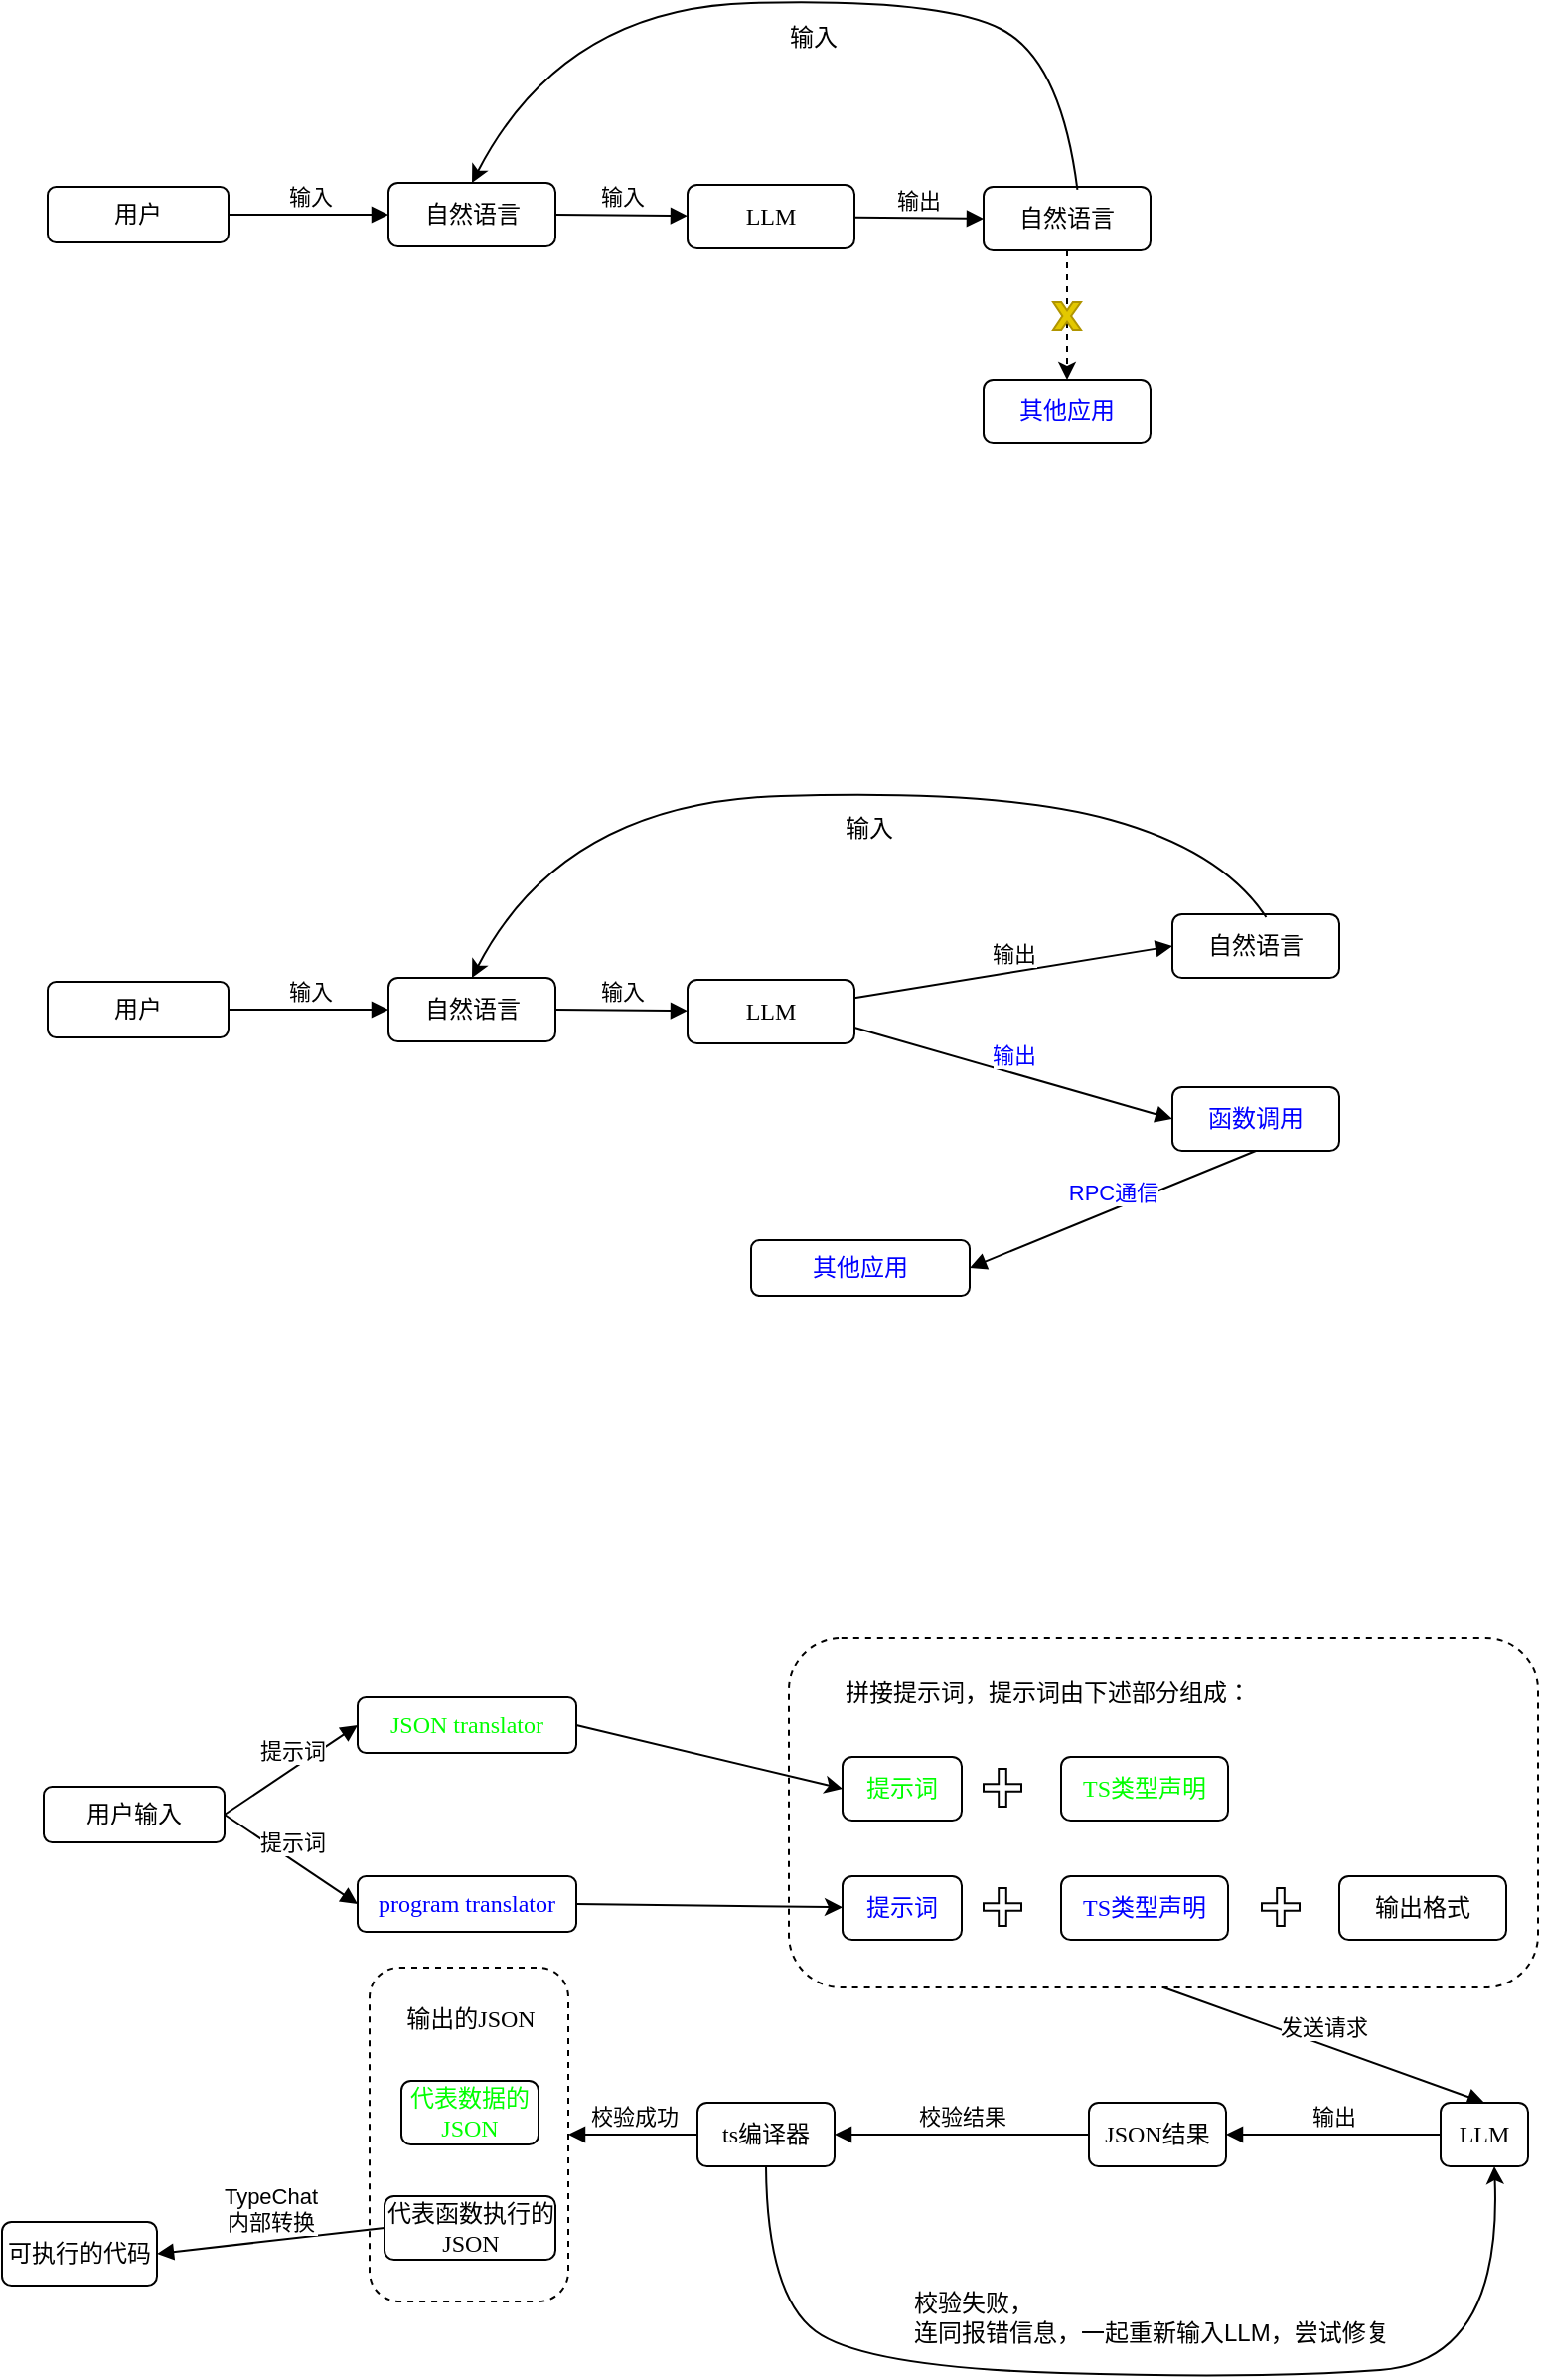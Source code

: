 <mxfile version="28.1.0" pages="3">
  <diagram name="TypeChat" id="iS5uBv-7ipD3r7iSay-G">
    <mxGraphModel dx="1434" dy="1573" grid="0" gridSize="10" guides="1" tooltips="1" connect="1" arrows="1" fold="1" page="1" pageScale="1" pageWidth="1169" pageHeight="827" math="0" shadow="0">
      <root>
        <mxCell id="0" />
        <mxCell id="1" parent="0" />
        <mxCell id="d0lmUghKUhBbq9rOOFnQ-37" value="" style="rounded=1;whiteSpace=wrap;html=1;dashed=1;" parent="1" vertex="1">
          <mxGeometry x="206" y="213" width="100" height="168" as="geometry" />
        </mxCell>
        <mxCell id="d0lmUghKUhBbq9rOOFnQ-21" value="" style="rounded=1;whiteSpace=wrap;html=1;dashed=1;" parent="1" vertex="1">
          <mxGeometry x="417" y="47" width="377" height="176" as="geometry" />
        </mxCell>
        <mxCell id="d0lmUghKUhBbq9rOOFnQ-1" value="&lt;font face=&quot;Comic Sans MS&quot;&gt;用户输入&lt;/font&gt;" style="rounded=1;whiteSpace=wrap;html=1;" parent="1" vertex="1">
          <mxGeometry x="42" y="122" width="91" height="28" as="geometry" />
        </mxCell>
        <mxCell id="d0lmUghKUhBbq9rOOFnQ-3" value="&lt;font face=&quot;Comic Sans MS&quot;&gt;JSON translator&lt;/font&gt;" style="rounded=1;whiteSpace=wrap;html=1;fontColor=#00FF00;" parent="1" vertex="1">
          <mxGeometry x="200" y="77" width="110" height="28" as="geometry" />
        </mxCell>
        <mxCell id="d0lmUghKUhBbq9rOOFnQ-4" value="&lt;font face=&quot;Comic Sans MS&quot;&gt;program translator&lt;/font&gt;" style="rounded=1;whiteSpace=wrap;html=1;fontColor=#0000FF;" parent="1" vertex="1">
          <mxGeometry x="200" y="167" width="110" height="28" as="geometry" />
        </mxCell>
        <mxCell id="d0lmUghKUhBbq9rOOFnQ-8" value="提示词" style="html=1;verticalAlign=bottom;endArrow=block;curved=0;rounded=0;entryX=0;entryY=0.5;entryDx=0;entryDy=0;exitX=1;exitY=0.5;exitDx=0;exitDy=0;" parent="1" source="d0lmUghKUhBbq9rOOFnQ-1" target="d0lmUghKUhBbq9rOOFnQ-3" edge="1">
          <mxGeometry width="80" relative="1" as="geometry">
            <mxPoint x="115" y="66" as="sourcePoint" />
            <mxPoint x="195" y="66" as="targetPoint" />
          </mxGeometry>
        </mxCell>
        <mxCell id="d0lmUghKUhBbq9rOOFnQ-9" value="提示词" style="html=1;verticalAlign=bottom;endArrow=block;curved=0;rounded=0;exitX=1;exitY=0.5;exitDx=0;exitDy=0;entryX=0;entryY=0.5;entryDx=0;entryDy=0;" parent="1" source="d0lmUghKUhBbq9rOOFnQ-1" target="d0lmUghKUhBbq9rOOFnQ-4" edge="1">
          <mxGeometry width="80" relative="1" as="geometry">
            <mxPoint x="115" y="186" as="sourcePoint" />
            <mxPoint x="195" y="186" as="targetPoint" />
          </mxGeometry>
        </mxCell>
        <mxCell id="d0lmUghKUhBbq9rOOFnQ-10" value="拼接提示词，提示词由下述部分组成：" style="text;html=1;strokeColor=none;fillColor=none;align=center;verticalAlign=middle;whiteSpace=wrap;rounded=0;fontFamily=Comic Sans MS;" parent="1" vertex="1">
          <mxGeometry x="426" y="60" width="243" height="30" as="geometry" />
        </mxCell>
        <mxCell id="d0lmUghKUhBbq9rOOFnQ-11" value="提示词" style="rounded=1;whiteSpace=wrap;html=1;fontFamily=Comic Sans MS;fontColor=#00FF00;" parent="1" vertex="1">
          <mxGeometry x="444" y="107" width="60" height="32" as="geometry" />
        </mxCell>
        <mxCell id="d0lmUghKUhBbq9rOOFnQ-12" value="提示词" style="rounded=1;whiteSpace=wrap;html=1;fontFamily=Comic Sans MS;fontColor=#0000FF;" parent="1" vertex="1">
          <mxGeometry x="444" y="167" width="60" height="32" as="geometry" />
        </mxCell>
        <mxCell id="d0lmUghKUhBbq9rOOFnQ-14" value="" style="shape=cross;whiteSpace=wrap;html=1;" parent="1" vertex="1">
          <mxGeometry x="515" y="113" width="19" height="19" as="geometry" />
        </mxCell>
        <mxCell id="d0lmUghKUhBbq9rOOFnQ-15" value="TS类型声明" style="rounded=1;whiteSpace=wrap;html=1;fontFamily=Comic Sans MS;fontColor=#00FF00;" parent="1" vertex="1">
          <mxGeometry x="554" y="107" width="84" height="32" as="geometry" />
        </mxCell>
        <mxCell id="d0lmUghKUhBbq9rOOFnQ-16" value="" style="shape=cross;whiteSpace=wrap;html=1;" parent="1" vertex="1">
          <mxGeometry x="515" y="173" width="19" height="19" as="geometry" />
        </mxCell>
        <mxCell id="d0lmUghKUhBbq9rOOFnQ-17" value="TS类型声明" style="rounded=1;whiteSpace=wrap;html=1;fontFamily=Comic Sans MS;fontColor=#0000FF;" parent="1" vertex="1">
          <mxGeometry x="554" y="167" width="84" height="32" as="geometry" />
        </mxCell>
        <mxCell id="d0lmUghKUhBbq9rOOFnQ-18" value="" style="shape=cross;whiteSpace=wrap;html=1;" parent="1" vertex="1">
          <mxGeometry x="655" y="173" width="19" height="19" as="geometry" />
        </mxCell>
        <mxCell id="d0lmUghKUhBbq9rOOFnQ-19" value="输出格式" style="rounded=1;whiteSpace=wrap;html=1;fontFamily=Comic Sans MS;" parent="1" vertex="1">
          <mxGeometry x="694" y="167" width="84" height="32" as="geometry" />
        </mxCell>
        <mxCell id="d0lmUghKUhBbq9rOOFnQ-22" value="" style="endArrow=classic;html=1;rounded=0;entryX=0;entryY=0.5;entryDx=0;entryDy=0;exitX=1;exitY=0.5;exitDx=0;exitDy=0;" parent="1" source="d0lmUghKUhBbq9rOOFnQ-3" target="d0lmUghKUhBbq9rOOFnQ-11" edge="1">
          <mxGeometry width="50" height="50" relative="1" as="geometry">
            <mxPoint x="326" y="125" as="sourcePoint" />
            <mxPoint x="376" y="75" as="targetPoint" />
          </mxGeometry>
        </mxCell>
        <mxCell id="d0lmUghKUhBbq9rOOFnQ-23" value="" style="endArrow=classic;html=1;rounded=0;exitX=1;exitY=0.5;exitDx=0;exitDy=0;" parent="1" source="d0lmUghKUhBbq9rOOFnQ-4" target="d0lmUghKUhBbq9rOOFnQ-12" edge="1">
          <mxGeometry width="50" height="50" relative="1" as="geometry">
            <mxPoint x="320" y="91" as="sourcePoint" />
            <mxPoint x="454" y="113" as="targetPoint" />
          </mxGeometry>
        </mxCell>
        <mxCell id="d0lmUghKUhBbq9rOOFnQ-24" value="发送请求" style="html=1;verticalAlign=bottom;endArrow=block;curved=0;rounded=0;exitX=0.5;exitY=1;exitDx=0;exitDy=0;entryX=0.5;entryY=0;entryDx=0;entryDy=0;" parent="1" source="d0lmUghKUhBbq9rOOFnQ-21" target="d0lmUghKUhBbq9rOOFnQ-25" edge="1">
          <mxGeometry width="80" relative="1" as="geometry">
            <mxPoint x="581" y="299" as="sourcePoint" />
            <mxPoint x="661" y="299" as="targetPoint" />
          </mxGeometry>
        </mxCell>
        <mxCell id="d0lmUghKUhBbq9rOOFnQ-25" value="LLM" style="rounded=1;whiteSpace=wrap;html=1;fontFamily=Comic Sans MS;" parent="1" vertex="1">
          <mxGeometry x="745" y="281" width="44" height="32" as="geometry" />
        </mxCell>
        <mxCell id="d0lmUghKUhBbq9rOOFnQ-26" value="JSON结果" style="rounded=1;whiteSpace=wrap;html=1;fontFamily=Comic Sans MS;" parent="1" vertex="1">
          <mxGeometry x="568" y="281" width="69" height="32" as="geometry" />
        </mxCell>
        <mxCell id="d0lmUghKUhBbq9rOOFnQ-27" value="输出" style="html=1;verticalAlign=bottom;endArrow=block;curved=0;rounded=0;entryX=1;entryY=0.5;entryDx=0;entryDy=0;exitX=0;exitY=0.5;exitDx=0;exitDy=0;" parent="1" source="d0lmUghKUhBbq9rOOFnQ-25" target="d0lmUghKUhBbq9rOOFnQ-26" edge="1">
          <mxGeometry width="80" relative="1" as="geometry">
            <mxPoint x="579" y="378" as="sourcePoint" />
            <mxPoint x="659" y="378" as="targetPoint" />
          </mxGeometry>
        </mxCell>
        <mxCell id="d0lmUghKUhBbq9rOOFnQ-28" value="ts编译器" style="rounded=1;whiteSpace=wrap;html=1;fontFamily=Comic Sans MS;" parent="1" vertex="1">
          <mxGeometry x="371" y="281" width="69" height="32" as="geometry" />
        </mxCell>
        <mxCell id="d0lmUghKUhBbq9rOOFnQ-29" value="校验结果" style="html=1;verticalAlign=bottom;endArrow=block;curved=0;rounded=0;entryX=1;entryY=0.5;entryDx=0;entryDy=0;exitX=0;exitY=0.5;exitDx=0;exitDy=0;" parent="1" source="d0lmUghKUhBbq9rOOFnQ-26" target="d0lmUghKUhBbq9rOOFnQ-28" edge="1">
          <mxGeometry width="80" relative="1" as="geometry">
            <mxPoint x="555" y="391" as="sourcePoint" />
            <mxPoint x="635" y="391" as="targetPoint" />
          </mxGeometry>
        </mxCell>
        <mxCell id="d0lmUghKUhBbq9rOOFnQ-35" value="校验失败，&lt;br&gt;连同报错信息，一起重新输入LLM，尝试修复" style="text;html=1;align=left;verticalAlign=middle;resizable=0;points=[];autosize=1;strokeColor=none;fillColor=none;" parent="1" vertex="1">
          <mxGeometry x="478" y="368" width="257" height="41" as="geometry" />
        </mxCell>
        <mxCell id="d0lmUghKUhBbq9rOOFnQ-36" value="" style="curved=1;endArrow=classic;html=1;rounded=0;exitX=0.5;exitY=1;exitDx=0;exitDy=0;entryX=0.614;entryY=1;entryDx=0;entryDy=0;entryPerimeter=0;" parent="1" source="d0lmUghKUhBbq9rOOFnQ-28" target="d0lmUghKUhBbq9rOOFnQ-25" edge="1">
          <mxGeometry width="50" height="50" relative="1" as="geometry">
            <mxPoint x="237" y="617" as="sourcePoint" />
            <mxPoint x="611" y="587" as="targetPoint" />
            <Array as="points">
              <mxPoint x="406" y="378" />
              <mxPoint x="455" y="414" />
              <mxPoint x="653" y="420" />
              <mxPoint x="776" y="411" />
            </Array>
          </mxGeometry>
        </mxCell>
        <mxCell id="d0lmUghKUhBbq9rOOFnQ-38" value="代表数据的JSON" style="rounded=1;whiteSpace=wrap;html=1;fontFamily=Comic Sans MS;fontColor=#00FF00;" parent="1" vertex="1">
          <mxGeometry x="222" y="270" width="69" height="32" as="geometry" />
        </mxCell>
        <mxCell id="d0lmUghKUhBbq9rOOFnQ-39" value="代表函数执行的JSON" style="rounded=1;whiteSpace=wrap;html=1;fontFamily=Comic Sans MS;" parent="1" vertex="1">
          <mxGeometry x="213.5" y="328" width="86" height="32" as="geometry" />
        </mxCell>
        <mxCell id="d0lmUghKUhBbq9rOOFnQ-40" value="输出的JSON" style="text;html=1;strokeColor=none;fillColor=none;align=center;verticalAlign=middle;whiteSpace=wrap;rounded=0;fontFamily=Comic Sans MS;" parent="1" vertex="1">
          <mxGeometry x="210.5" y="224" width="92" height="30" as="geometry" />
        </mxCell>
        <mxCell id="d0lmUghKUhBbq9rOOFnQ-41" value="校验成功" style="html=1;verticalAlign=bottom;endArrow=block;curved=0;rounded=0;exitX=0;exitY=0.5;exitDx=0;exitDy=0;entryX=1;entryY=0.5;entryDx=0;entryDy=0;" parent="1" source="d0lmUghKUhBbq9rOOFnQ-28" target="d0lmUghKUhBbq9rOOFnQ-37" edge="1">
          <mxGeometry width="80" relative="1" as="geometry">
            <mxPoint x="137" y="464" as="sourcePoint" />
            <mxPoint x="217" y="464" as="targetPoint" />
          </mxGeometry>
        </mxCell>
        <mxCell id="d0lmUghKUhBbq9rOOFnQ-42" value="可执行的代码" style="rounded=1;whiteSpace=wrap;html=1;fontFamily=Comic Sans MS;" parent="1" vertex="1">
          <mxGeometry x="21" y="341" width="78" height="32" as="geometry" />
        </mxCell>
        <mxCell id="d0lmUghKUhBbq9rOOFnQ-43" value="TypeChat&lt;br&gt;内部转换" style="html=1;verticalAlign=bottom;endArrow=block;curved=0;rounded=0;exitX=0;exitY=0.5;exitDx=0;exitDy=0;entryX=1;entryY=0.5;entryDx=0;entryDy=0;" parent="1" source="d0lmUghKUhBbq9rOOFnQ-39" target="d0lmUghKUhBbq9rOOFnQ-42" edge="1">
          <mxGeometry width="80" relative="1" as="geometry">
            <mxPoint x="181" y="458" as="sourcePoint" />
            <mxPoint x="261" y="458" as="targetPoint" />
          </mxGeometry>
        </mxCell>
        <mxCell id="d0lmUghKUhBbq9rOOFnQ-46" value="&lt;font face=&quot;Comic Sans MS&quot;&gt;用户&lt;/font&gt;" style="rounded=1;whiteSpace=wrap;html=1;" parent="1" vertex="1">
          <mxGeometry x="44" y="-283" width="91" height="28" as="geometry" />
        </mxCell>
        <mxCell id="d0lmUghKUhBbq9rOOFnQ-48" value="&lt;font face=&quot;Comic Sans MS&quot;&gt;其他应用&lt;/font&gt;" style="rounded=1;whiteSpace=wrap;html=1;fontColor=#0000FF;" parent="1" vertex="1">
          <mxGeometry x="398" y="-153" width="110" height="28" as="geometry" />
        </mxCell>
        <mxCell id="d0lmUghKUhBbq9rOOFnQ-49" value="输入" style="html=1;verticalAlign=bottom;endArrow=block;curved=0;rounded=0;exitX=1;exitY=0.5;exitDx=0;exitDy=0;" parent="1" source="d0lmUghKUhBbq9rOOFnQ-46" target="d0lmUghKUhBbq9rOOFnQ-59" edge="1">
          <mxGeometry width="80" relative="1" as="geometry">
            <mxPoint x="115" y="-294" as="sourcePoint" />
            <mxPoint x="200" y="-269" as="targetPoint" />
          </mxGeometry>
        </mxCell>
        <mxCell id="d0lmUghKUhBbq9rOOFnQ-57" value="函数调用" style="rounded=1;whiteSpace=wrap;html=1;fontFamily=Comic Sans MS;fontColor=#0000FF;" parent="1" vertex="1">
          <mxGeometry x="610" y="-230" width="84" height="32" as="geometry" />
        </mxCell>
        <mxCell id="d0lmUghKUhBbq9rOOFnQ-59" value="自然语言" style="rounded=1;whiteSpace=wrap;html=1;fontFamily=Comic Sans MS;" parent="1" vertex="1">
          <mxGeometry x="215.5" y="-285" width="84" height="32" as="geometry" />
        </mxCell>
        <mxCell id="d0lmUghKUhBbq9rOOFnQ-62" value="LLM" style="rounded=1;whiteSpace=wrap;html=1;fontFamily=Comic Sans MS;" parent="1" vertex="1">
          <mxGeometry x="366" y="-284" width="84" height="32" as="geometry" />
        </mxCell>
        <mxCell id="d0lmUghKUhBbq9rOOFnQ-63" value="输入" style="html=1;verticalAlign=bottom;endArrow=block;curved=0;rounded=0;exitX=1;exitY=0.5;exitDx=0;exitDy=0;" parent="1" source="d0lmUghKUhBbq9rOOFnQ-59" target="d0lmUghKUhBbq9rOOFnQ-62" edge="1">
          <mxGeometry width="80" relative="1" as="geometry">
            <mxPoint x="145" y="-259" as="sourcePoint" />
            <mxPoint x="226" y="-259" as="targetPoint" />
          </mxGeometry>
        </mxCell>
        <mxCell id="d0lmUghKUhBbq9rOOFnQ-64" value="自然语言" style="rounded=1;whiteSpace=wrap;html=1;fontFamily=Comic Sans MS;" parent="1" vertex="1">
          <mxGeometry x="610" y="-317" width="84" height="32" as="geometry" />
        </mxCell>
        <mxCell id="d0lmUghKUhBbq9rOOFnQ-65" value="输出" style="html=1;verticalAlign=bottom;endArrow=block;curved=0;rounded=0;entryX=0;entryY=0.5;entryDx=0;entryDy=0;" parent="1" source="d0lmUghKUhBbq9rOOFnQ-62" target="d0lmUghKUhBbq9rOOFnQ-64" edge="1">
          <mxGeometry width="80" relative="1" as="geometry">
            <mxPoint x="465" y="-279" as="sourcePoint" />
            <mxPoint x="546" y="-279" as="targetPoint" />
          </mxGeometry>
        </mxCell>
        <mxCell id="d0lmUghKUhBbq9rOOFnQ-66" value="输出" style="html=1;verticalAlign=bottom;endArrow=block;curved=0;rounded=0;exitX=1;exitY=0.75;exitDx=0;exitDy=0;entryX=0;entryY=0.5;entryDx=0;entryDy=0;fontColor=#0000FF;" parent="1" source="d0lmUghKUhBbq9rOOFnQ-62" target="d0lmUghKUhBbq9rOOFnQ-57" edge="1">
          <mxGeometry x="0.003" width="80" relative="1" as="geometry">
            <mxPoint x="495" y="-249" as="sourcePoint" />
            <mxPoint x="576" y="-249" as="targetPoint" />
            <mxPoint as="offset" />
          </mxGeometry>
        </mxCell>
        <mxCell id="d0lmUghKUhBbq9rOOFnQ-67" value="RPC通信" style="html=1;verticalAlign=bottom;endArrow=block;curved=0;rounded=0;exitX=0.5;exitY=1;exitDx=0;exitDy=0;entryX=1;entryY=0.5;entryDx=0;entryDy=0;fontColor=#0000FF;" parent="1" source="d0lmUghKUhBbq9rOOFnQ-57" target="d0lmUghKUhBbq9rOOFnQ-48" edge="1">
          <mxGeometry width="80" relative="1" as="geometry">
            <mxPoint x="535" y="-169" as="sourcePoint" />
            <mxPoint x="616" y="-169" as="targetPoint" />
          </mxGeometry>
        </mxCell>
        <mxCell id="d0lmUghKUhBbq9rOOFnQ-68" value="" style="curved=1;endArrow=classic;html=1;rounded=0;exitX=0.562;exitY=0.046;exitDx=0;exitDy=0;exitPerimeter=0;entryX=0.5;entryY=0;entryDx=0;entryDy=0;" parent="1" source="d0lmUghKUhBbq9rOOFnQ-64" target="d0lmUghKUhBbq9rOOFnQ-59" edge="1">
          <mxGeometry width="50" height="50" relative="1" as="geometry">
            <mxPoint x="648" y="-344" as="sourcePoint" />
            <mxPoint x="265" y="-307" as="targetPoint" />
            <Array as="points">
              <mxPoint x="635" y="-349" />
              <mxPoint x="523" y="-380" />
              <mxPoint x="303" y="-373" />
            </Array>
          </mxGeometry>
        </mxCell>
        <mxCell id="d0lmUghKUhBbq9rOOFnQ-69" value="输入" style="text;html=1;align=center;verticalAlign=middle;resizable=0;points=[];autosize=1;strokeColor=none;fillColor=none;" parent="1" vertex="1">
          <mxGeometry x="436" y="-373" width="42" height="26" as="geometry" />
        </mxCell>
        <mxCell id="d0lmUghKUhBbq9rOOFnQ-70" value="&lt;font face=&quot;Comic Sans MS&quot;&gt;用户&lt;/font&gt;" style="rounded=1;whiteSpace=wrap;html=1;" parent="1" vertex="1">
          <mxGeometry x="44" y="-683" width="91" height="28" as="geometry" />
        </mxCell>
        <mxCell id="d0lmUghKUhBbq9rOOFnQ-72" value="输入" style="html=1;verticalAlign=bottom;endArrow=block;curved=0;rounded=0;exitX=1;exitY=0.5;exitDx=0;exitDy=0;" parent="1" source="d0lmUghKUhBbq9rOOFnQ-70" target="d0lmUghKUhBbq9rOOFnQ-74" edge="1">
          <mxGeometry width="80" relative="1" as="geometry">
            <mxPoint x="115" y="-694" as="sourcePoint" />
            <mxPoint x="200" y="-669" as="targetPoint" />
          </mxGeometry>
        </mxCell>
        <mxCell id="d0lmUghKUhBbq9rOOFnQ-73" value="其他应用" style="rounded=1;whiteSpace=wrap;html=1;fontFamily=Comic Sans MS;fontColor=#0000FF;" parent="1" vertex="1">
          <mxGeometry x="515" y="-586" width="84" height="32" as="geometry" />
        </mxCell>
        <mxCell id="d0lmUghKUhBbq9rOOFnQ-74" value="自然语言" style="rounded=1;whiteSpace=wrap;html=1;fontFamily=Comic Sans MS;" parent="1" vertex="1">
          <mxGeometry x="215.5" y="-685" width="84" height="32" as="geometry" />
        </mxCell>
        <mxCell id="d0lmUghKUhBbq9rOOFnQ-75" value="LLM" style="rounded=1;whiteSpace=wrap;html=1;fontFamily=Comic Sans MS;" parent="1" vertex="1">
          <mxGeometry x="366" y="-684" width="84" height="32" as="geometry" />
        </mxCell>
        <mxCell id="d0lmUghKUhBbq9rOOFnQ-76" value="输入" style="html=1;verticalAlign=bottom;endArrow=block;curved=0;rounded=0;exitX=1;exitY=0.5;exitDx=0;exitDy=0;" parent="1" source="d0lmUghKUhBbq9rOOFnQ-74" target="d0lmUghKUhBbq9rOOFnQ-75" edge="1">
          <mxGeometry width="80" relative="1" as="geometry">
            <mxPoint x="145" y="-659" as="sourcePoint" />
            <mxPoint x="226" y="-659" as="targetPoint" />
          </mxGeometry>
        </mxCell>
        <mxCell id="d0lmUghKUhBbq9rOOFnQ-83" style="edgeStyle=orthogonalEdgeStyle;rounded=0;orthogonalLoop=1;jettySize=auto;html=1;dashed=1;" parent="1" source="d0lmUghKUhBbq9rOOFnQ-77" target="d0lmUghKUhBbq9rOOFnQ-73" edge="1">
          <mxGeometry relative="1" as="geometry" />
        </mxCell>
        <mxCell id="d0lmUghKUhBbq9rOOFnQ-77" value="自然语言" style="rounded=1;whiteSpace=wrap;html=1;fontFamily=Comic Sans MS;" parent="1" vertex="1">
          <mxGeometry x="515" y="-683" width="84" height="32" as="geometry" />
        </mxCell>
        <mxCell id="d0lmUghKUhBbq9rOOFnQ-78" value="输出" style="html=1;verticalAlign=bottom;endArrow=block;curved=0;rounded=0;entryX=0;entryY=0.5;entryDx=0;entryDy=0;" parent="1" source="d0lmUghKUhBbq9rOOFnQ-75" target="d0lmUghKUhBbq9rOOFnQ-77" edge="1">
          <mxGeometry width="80" relative="1" as="geometry">
            <mxPoint x="465" y="-679" as="sourcePoint" />
            <mxPoint x="546" y="-679" as="targetPoint" />
          </mxGeometry>
        </mxCell>
        <mxCell id="d0lmUghKUhBbq9rOOFnQ-81" value="" style="curved=1;endArrow=classic;html=1;rounded=0;exitX=0.562;exitY=0.046;exitDx=0;exitDy=0;exitPerimeter=0;entryX=0.5;entryY=0;entryDx=0;entryDy=0;" parent="1" source="d0lmUghKUhBbq9rOOFnQ-77" target="d0lmUghKUhBbq9rOOFnQ-74" edge="1">
          <mxGeometry width="50" height="50" relative="1" as="geometry">
            <mxPoint x="648" y="-744" as="sourcePoint" />
            <mxPoint x="265" y="-707" as="targetPoint" />
            <Array as="points">
              <mxPoint x="554" y="-747" />
              <mxPoint x="493" y="-778" />
              <mxPoint x="303" y="-773" />
            </Array>
          </mxGeometry>
        </mxCell>
        <mxCell id="d0lmUghKUhBbq9rOOFnQ-82" value="输入" style="text;html=1;align=center;verticalAlign=middle;resizable=0;points=[];autosize=1;strokeColor=none;fillColor=none;" parent="1" vertex="1">
          <mxGeometry x="408" y="-771" width="42" height="26" as="geometry" />
        </mxCell>
        <mxCell id="d0lmUghKUhBbq9rOOFnQ-84" value="" style="verticalLabelPosition=bottom;verticalAlign=top;html=1;shape=mxgraph.basic.x;fillColor=#e3c800;fontColor=#000000;strokeColor=#B09500;" parent="1" vertex="1">
          <mxGeometry x="550" y="-625" width="14" height="14" as="geometry" />
        </mxCell>
      </root>
    </mxGraphModel>
  </diagram>
  <diagram id="_KTqOrFQMsUu18izjc8Z" name="LangChain">
    <mxGraphModel dx="2068" dy="1707" grid="0" gridSize="10" guides="1" tooltips="1" connect="1" arrows="1" fold="1" page="1" pageScale="1" pageWidth="1169" pageHeight="827" math="0" shadow="0">
      <root>
        <mxCell id="0" />
        <mxCell id="1" parent="0" />
        <mxCell id="bT5_MNSgLAZDPGBbFUII-18" value="" style="group" vertex="1" connectable="0" parent="1">
          <mxGeometry x="710" y="-787" width="439" height="220" as="geometry" />
        </mxCell>
        <mxCell id="bT5_MNSgLAZDPGBbFUII-17" value="" style="rounded=0;whiteSpace=wrap;html=1;" vertex="1" parent="bT5_MNSgLAZDPGBbFUII-18">
          <mxGeometry width="439" height="220" as="geometry" />
        </mxCell>
        <mxCell id="bT5_MNSgLAZDPGBbFUII-10" value="User" style="rounded=1;whiteSpace=wrap;html=1;fontFamily=Comic Sans MS;fillColor=#CCE5FF;" vertex="1" parent="bT5_MNSgLAZDPGBbFUII-18">
          <mxGeometry x="51" y="56" width="84" height="32" as="geometry" />
        </mxCell>
        <mxCell id="bT5_MNSgLAZDPGBbFUII-11" value="LLM" style="rounded=1;whiteSpace=wrap;html=1;fontFamily=Comic Sans MS;fillColor=#CCE5FF;" vertex="1" parent="bT5_MNSgLAZDPGBbFUII-18">
          <mxGeometry x="51" y="137" width="84" height="32" as="geometry" />
        </mxCell>
        <mxCell id="bT5_MNSgLAZDPGBbFUII-14" value="User" style="rounded=1;whiteSpace=wrap;html=1;fontFamily=Comic Sans MS;fillColor=#CCE5FF;" vertex="1" parent="bT5_MNSgLAZDPGBbFUII-18">
          <mxGeometry x="258" y="22" width="84" height="32" as="geometry" />
        </mxCell>
        <mxCell id="bT5_MNSgLAZDPGBbFUII-15" value="LLM" style="rounded=1;whiteSpace=wrap;html=1;fontFamily=Comic Sans MS;fillColor=#CCE5FF;" vertex="1" parent="bT5_MNSgLAZDPGBbFUII-18">
          <mxGeometry x="258" y="177" width="84" height="32" as="geometry" />
        </mxCell>
        <mxCell id="bT5_MNSgLAZDPGBbFUII-16" value="LangChain" style="rounded=1;whiteSpace=wrap;html=1;fontFamily=Comic Sans MS;fillColor=#FFCC99;" vertex="1" parent="bT5_MNSgLAZDPGBbFUII-18">
          <mxGeometry x="258" y="99.5" width="84" height="32" as="geometry" />
        </mxCell>
        <mxCell id="bT5_MNSgLAZDPGBbFUII-20" value="" style="group" vertex="1" connectable="0" parent="1">
          <mxGeometry x="32" y="-791" width="610" height="224" as="geometry" />
        </mxCell>
        <mxCell id="bT5_MNSgLAZDPGBbFUII-19" value="" style="rounded=0;whiteSpace=wrap;html=1;" vertex="1" parent="bT5_MNSgLAZDPGBbFUII-20">
          <mxGeometry width="610" height="224" as="geometry" />
        </mxCell>
        <mxCell id="bT5_MNSgLAZDPGBbFUII-1" value="&lt;font face=&quot;Comic Sans MS&quot;&gt;知识库(数据集)&lt;/font&gt;" style="rounded=1;whiteSpace=wrap;html=1;fillColor=#E6D0DE;" vertex="1" parent="bT5_MNSgLAZDPGBbFUII-20">
          <mxGeometry x="33" y="33" width="91" height="28" as="geometry" />
        </mxCell>
        <mxCell id="bT5_MNSgLAZDPGBbFUII-2" value="向量化" style="html=1;verticalAlign=bottom;endArrow=block;curved=0;rounded=0;exitX=1;exitY=0.5;exitDx=0;exitDy=0;entryX=0.5;entryY=0;entryDx=0;entryDy=0;" edge="1" parent="bT5_MNSgLAZDPGBbFUII-20" source="bT5_MNSgLAZDPGBbFUII-1" target="bT5_MNSgLAZDPGBbFUII-3">
          <mxGeometry width="80" relative="1" as="geometry">
            <mxPoint x="104" y="78" as="sourcePoint" />
            <mxPoint x="189" y="103" as="targetPoint" />
          </mxGeometry>
        </mxCell>
        <mxCell id="bT5_MNSgLAZDPGBbFUII-3" value="Top_n&lt;div&gt;文档&lt;/div&gt;" style="rounded=1;whiteSpace=wrap;html=1;fontFamily=Comic Sans MS;fillColor=#FFCC99;" vertex="1" parent="bT5_MNSgLAZDPGBbFUII-20">
          <mxGeometry x="204.5" y="87" width="84" height="32" as="geometry" />
        </mxCell>
        <mxCell id="bT5_MNSgLAZDPGBbFUII-4" value="prompt" style="rounded=1;whiteSpace=wrap;html=1;fontFamily=Comic Sans MS;fillColor=#CCE5FF;" vertex="1" parent="bT5_MNSgLAZDPGBbFUII-20">
          <mxGeometry x="365" y="88" width="84" height="32" as="geometry" />
        </mxCell>
        <mxCell id="bT5_MNSgLAZDPGBbFUII-5" value="文档 + 输入" style="html=1;verticalAlign=bottom;endArrow=block;curved=0;rounded=0;exitX=1;exitY=0.5;exitDx=0;exitDy=0;fillColor=#CCE5FF;" edge="1" parent="bT5_MNSgLAZDPGBbFUII-20" source="bT5_MNSgLAZDPGBbFUII-3" target="bT5_MNSgLAZDPGBbFUII-4">
          <mxGeometry width="80" relative="1" as="geometry">
            <mxPoint x="134" y="113" as="sourcePoint" />
            <mxPoint x="215" y="113" as="targetPoint" />
          </mxGeometry>
        </mxCell>
        <mxCell id="bT5_MNSgLAZDPGBbFUII-6" value="GPT" style="rounded=1;whiteSpace=wrap;html=1;fontFamily=Comic Sans MS;fillColor=#CCE5FF;" vertex="1" parent="bT5_MNSgLAZDPGBbFUII-20">
          <mxGeometry x="488" y="88" width="84" height="32" as="geometry" />
        </mxCell>
        <mxCell id="bT5_MNSgLAZDPGBbFUII-7" value="" style="html=1;verticalAlign=bottom;endArrow=block;curved=0;rounded=0;entryX=0;entryY=0.5;entryDx=0;entryDy=0;" edge="1" parent="bT5_MNSgLAZDPGBbFUII-20" source="bT5_MNSgLAZDPGBbFUII-4" target="bT5_MNSgLAZDPGBbFUII-6">
          <mxGeometry width="80" relative="1" as="geometry">
            <mxPoint x="454" y="93" as="sourcePoint" />
            <mxPoint x="535" y="93" as="targetPoint" />
          </mxGeometry>
        </mxCell>
        <mxCell id="bT5_MNSgLAZDPGBbFUII-8" value="&lt;font face=&quot;Comic Sans MS&quot;&gt;用户输入&lt;/font&gt;" style="rounded=1;whiteSpace=wrap;html=1;fillColor=#E6D0DE;" vertex="1" parent="bT5_MNSgLAZDPGBbFUII-20">
          <mxGeometry x="33" y="146" width="91" height="28" as="geometry" />
        </mxCell>
        <mxCell id="bT5_MNSgLAZDPGBbFUII-9" value="向量化" style="html=1;verticalAlign=bottom;endArrow=block;curved=0;rounded=0;exitX=1;exitY=0.5;exitDx=0;exitDy=0;entryX=0.5;entryY=1;entryDx=0;entryDy=0;" edge="1" parent="bT5_MNSgLAZDPGBbFUII-20" source="bT5_MNSgLAZDPGBbFUII-8" target="bT5_MNSgLAZDPGBbFUII-3">
          <mxGeometry width="80" relative="1" as="geometry">
            <mxPoint x="134" y="113" as="sourcePoint" />
            <mxPoint x="215" y="113" as="targetPoint" />
          </mxGeometry>
        </mxCell>
      </root>
    </mxGraphModel>
  </diagram>
  <diagram id="jEFgqt9UST42Gu_XgzXU" name="融合代码">
    <mxGraphModel dx="2357" dy="648" grid="0" gridSize="10" guides="0" tooltips="1" connect="1" arrows="1" fold="1" page="1" pageScale="1" pageWidth="1169" pageHeight="827" math="0" shadow="0">
      <root>
        <mxCell id="0" />
        <mxCell id="1" parent="0" />
        <mxCell id="UyUhiSCcwQa1lT2KbW5u-1" value="背景：&lt;br&gt;&lt;div&gt;1. 客户端是基于webview的app &amp;amp; 小程序&lt;/div&gt;&lt;div&gt;2. 唯一url地址访问&lt;/div&gt;&lt;div&gt;3. 通过选服界面，选择不同的服务器，加载不同的代码 &amp;amp; 资源&lt;/div&gt;&lt;div&gt;4. 游戏中，可以回到登录界面，重新选服务器&lt;/div&gt;&lt;div&gt;5. 约定，这里所说的切换服，表示在A、B版游戏的切换&lt;/div&gt;" style="text;html=1;align=left;verticalAlign=middle;resizable=0;points=[];autosize=1;strokeColor=none;fillColor=none;" vertex="1" parent="1">
          <mxGeometry x="-1155" y="18" width="346" height="98" as="geometry" />
        </mxCell>
        <mxCell id="UyUhiSCcwQa1lT2KbW5u-3" value="基本流程梳理" style="text;html=1;align=left;verticalAlign=middle;resizable=0;points=[];autosize=1;strokeColor=none;fillColor=none;" vertex="1" parent="1">
          <mxGeometry x="-1155" y="145" width="90" height="26" as="geometry" />
        </mxCell>
        <mxCell id="UyUhiSCcwQa1lT2KbW5u-6" value="" style="edgeStyle=orthogonalEdgeStyle;rounded=0;orthogonalLoop=1;jettySize=auto;html=1;" edge="1" parent="1" source="UyUhiSCcwQa1lT2KbW5u-4" target="UyUhiSCcwQa1lT2KbW5u-5">
          <mxGeometry relative="1" as="geometry" />
        </mxCell>
        <mxCell id="UyUhiSCcwQa1lT2KbW5u-4" value="打开app&lt;br&gt;确定唯一url" style="rounded=1;whiteSpace=wrap;html=1;" vertex="1" parent="1">
          <mxGeometry x="-1113" y="302" width="120" height="37" as="geometry" />
        </mxCell>
        <mxCell id="UyUhiSCcwQa1lT2KbW5u-42" style="edgeStyle=orthogonalEdgeStyle;rounded=0;orthogonalLoop=1;jettySize=auto;html=1;entryX=0;entryY=0.5;entryDx=0;entryDy=0;" edge="1" parent="1" source="UyUhiSCcwQa1lT2KbW5u-5" target="UyUhiSCcwQa1lT2KbW5u-41">
          <mxGeometry relative="1" as="geometry" />
        </mxCell>
        <mxCell id="UyUhiSCcwQa1lT2KbW5u-5" value="sdk登录" style="whiteSpace=wrap;html=1;rounded=1;" vertex="1" parent="1">
          <mxGeometry x="-953" y="302" width="120" height="37" as="geometry" />
        </mxCell>
        <mxCell id="UyUhiSCcwQa1lT2KbW5u-10" value="" style="edgeStyle=orthogonalEdgeStyle;rounded=0;orthogonalLoop=1;jettySize=auto;html=1;" edge="1" parent="1" source="UyUhiSCcwQa1lT2KbW5u-7" target="UyUhiSCcwQa1lT2KbW5u-9">
          <mxGeometry relative="1" as="geometry" />
        </mxCell>
        <mxCell id="UyUhiSCcwQa1lT2KbW5u-7" value="登录界面" style="whiteSpace=wrap;html=1;rounded=1;" vertex="1" parent="1">
          <mxGeometry x="-753" y="302" width="120" height="36" as="geometry" />
        </mxCell>
        <mxCell id="UyUhiSCcwQa1lT2KbW5u-39" style="edgeStyle=orthogonalEdgeStyle;rounded=0;orthogonalLoop=1;jettySize=auto;html=1;entryX=0;entryY=0.5;entryDx=0;entryDy=0;" edge="1" parent="1" source="UyUhiSCcwQa1lT2KbW5u-9" target="UyUhiSCcwQa1lT2KbW5u-38">
          <mxGeometry relative="1" as="geometry" />
        </mxCell>
        <mxCell id="UyUhiSCcwQa1lT2KbW5u-9" value="选服" style="whiteSpace=wrap;html=1;rounded=1;" vertex="1" parent="1">
          <mxGeometry x="-553" y="302" width="120" height="36" as="geometry" />
        </mxCell>
        <mxCell id="UyUhiSCcwQa1lT2KbW5u-46" style="edgeStyle=orthogonalEdgeStyle;rounded=0;orthogonalLoop=1;jettySize=auto;html=1;entryX=1;entryY=0.5;entryDx=0;entryDy=0;" edge="1" parent="1" source="UyUhiSCcwQa1lT2KbW5u-11" target="UyUhiSCcwQa1lT2KbW5u-18">
          <mxGeometry relative="1" as="geometry">
            <Array as="points">
              <mxPoint x="-291" y="376" />
            </Array>
          </mxGeometry>
        </mxCell>
        <mxCell id="UyUhiSCcwQa1lT2KbW5u-11" value="进入游戏" style="whiteSpace=wrap;html=1;rounded=1;" vertex="1" parent="1">
          <mxGeometry x="-353" y="302" width="120" height="33" as="geometry" />
        </mxCell>
        <mxCell id="UyUhiSCcwQa1lT2KbW5u-20" style="edgeStyle=orthogonalEdgeStyle;rounded=0;orthogonalLoop=1;jettySize=auto;html=1;" edge="1" parent="1" source="UyUhiSCcwQa1lT2KbW5u-18" target="UyUhiSCcwQa1lT2KbW5u-7">
          <mxGeometry relative="1" as="geometry" />
        </mxCell>
        <mxCell id="UyUhiSCcwQa1lT2KbW5u-24" style="edgeStyle=orthogonalEdgeStyle;rounded=0;orthogonalLoop=1;jettySize=auto;html=1;" edge="1" parent="1" source="UyUhiSCcwQa1lT2KbW5u-18" target="UyUhiSCcwQa1lT2KbW5u-23">
          <mxGeometry relative="1" as="geometry" />
        </mxCell>
        <mxCell id="UyUhiSCcwQa1lT2KbW5u-18" value="回到登录界面" style="whiteSpace=wrap;html=1;rounded=1;" vertex="1" parent="1">
          <mxGeometry x="-553" y="358" width="120" height="36" as="geometry" />
        </mxCell>
        <mxCell id="UyUhiSCcwQa1lT2KbW5u-26" value="" style="edgeStyle=orthogonalEdgeStyle;rounded=0;orthogonalLoop=1;jettySize=auto;html=1;" edge="1" parent="1" source="UyUhiSCcwQa1lT2KbW5u-23" target="UyUhiSCcwQa1lT2KbW5u-25">
          <mxGeometry relative="1" as="geometry" />
        </mxCell>
        <mxCell id="UyUhiSCcwQa1lT2KbW5u-50" style="edgeStyle=orthogonalEdgeStyle;rounded=0;orthogonalLoop=1;jettySize=auto;html=1;" edge="1" parent="1" source="UyUhiSCcwQa1lT2KbW5u-23" target="UyUhiSCcwQa1lT2KbW5u-49">
          <mxGeometry relative="1" as="geometry" />
        </mxCell>
        <mxCell id="UyUhiSCcwQa1lT2KbW5u-23" value="缓存清理" style="text;html=1;align=center;verticalAlign=middle;whiteSpace=wrap;rounded=0;" vertex="1" parent="1">
          <mxGeometry x="-523" y="444" width="60" height="30" as="geometry" />
        </mxCell>
        <mxCell id="UyUhiSCcwQa1lT2KbW5u-34" style="edgeStyle=orthogonalEdgeStyle;rounded=0;orthogonalLoop=1;jettySize=auto;html=1;" edge="1" parent="1" source="UyUhiSCcwQa1lT2KbW5u-25" target="UyUhiSCcwQa1lT2KbW5u-33">
          <mxGeometry relative="1" as="geometry" />
        </mxCell>
        <mxCell id="UyUhiSCcwQa1lT2KbW5u-25" value="内存" style="text;html=1;align=center;verticalAlign=middle;whiteSpace=wrap;rounded=0;" vertex="1" parent="1">
          <mxGeometry x="-383" y="444" width="60" height="30" as="geometry" />
        </mxCell>
        <mxCell id="UyUhiSCcwQa1lT2KbW5u-30" value="" style="edgeStyle=orthogonalEdgeStyle;rounded=0;orthogonalLoop=1;jettySize=auto;html=1;" edge="1" parent="1" target="UyUhiSCcwQa1lT2KbW5u-29">
          <mxGeometry relative="1" as="geometry">
            <mxPoint x="-331" y="506" as="sourcePoint" />
            <mxPoint x="-251" y="506" as="targetPoint" />
          </mxGeometry>
        </mxCell>
        <mxCell id="UyUhiSCcwQa1lT2KbW5u-27" value="本地" style="text;html=1;align=center;verticalAlign=middle;resizable=0;points=[];autosize=1;strokeColor=none;fillColor=none;" vertex="1" parent="1">
          <mxGeometry x="-372" y="492" width="42" height="26" as="geometry" />
        </mxCell>
        <mxCell id="UyUhiSCcwQa1lT2KbW5u-28" style="edgeStyle=orthogonalEdgeStyle;rounded=0;orthogonalLoop=1;jettySize=auto;html=1;entryX=0;entryY=0.545;entryDx=0;entryDy=0;entryPerimeter=0;" edge="1" parent="1" source="UyUhiSCcwQa1lT2KbW5u-23" target="UyUhiSCcwQa1lT2KbW5u-27">
          <mxGeometry relative="1" as="geometry">
            <mxPoint x="-373.126" y="506.182" as="targetPoint" />
          </mxGeometry>
        </mxCell>
        <mxCell id="UyUhiSCcwQa1lT2KbW5u-29" value="资源" style="text;html=1;align=center;verticalAlign=middle;resizable=0;points=[];autosize=1;strokeColor=none;fillColor=none;" vertex="1" parent="1">
          <mxGeometry x="-249" y="493" width="42" height="26" as="geometry" />
        </mxCell>
        <mxCell id="UyUhiSCcwQa1lT2KbW5u-33" value="资源、js(单例)" style="text;html=1;align=center;verticalAlign=middle;resizable=0;points=[];autosize=1;strokeColor=none;fillColor=none;" vertex="1" parent="1">
          <mxGeometry x="-254" y="446" width="95" height="26" as="geometry" />
        </mxCell>
        <mxCell id="UyUhiSCcwQa1lT2KbW5u-40" style="edgeStyle=orthogonalEdgeStyle;rounded=0;orthogonalLoop=1;jettySize=auto;html=1;" edge="1" parent="1" source="UyUhiSCcwQa1lT2KbW5u-38" target="UyUhiSCcwQa1lT2KbW5u-11">
          <mxGeometry relative="1" as="geometry">
            <Array as="points">
              <mxPoint x="-293" y="264" />
            </Array>
          </mxGeometry>
        </mxCell>
        <mxCell id="UyUhiSCcwQa1lT2KbW5u-48" value="" style="edgeStyle=orthogonalEdgeStyle;rounded=0;orthogonalLoop=1;jettySize=auto;html=1;" edge="1" parent="1" source="UyUhiSCcwQa1lT2KbW5u-38" target="UyUhiSCcwQa1lT2KbW5u-47">
          <mxGeometry relative="1" as="geometry" />
        </mxCell>
        <mxCell id="UyUhiSCcwQa1lT2KbW5u-38" value="差异化处理" style="whiteSpace=wrap;html=1;" vertex="1" parent="1">
          <mxGeometry x="-462" y="245" width="120" height="34" as="geometry" />
        </mxCell>
        <mxCell id="UyUhiSCcwQa1lT2KbW5u-43" style="edgeStyle=orthogonalEdgeStyle;rounded=0;orthogonalLoop=1;jettySize=auto;html=1;" edge="1" parent="1" source="UyUhiSCcwQa1lT2KbW5u-41" target="UyUhiSCcwQa1lT2KbW5u-7">
          <mxGeometry relative="1" as="geometry">
            <Array as="points">
              <mxPoint x="-693" y="244" />
            </Array>
          </mxGeometry>
        </mxCell>
        <mxCell id="UyUhiSCcwQa1lT2KbW5u-41" value="服务器列表" style="whiteSpace=wrap;html=1;" vertex="1" parent="1">
          <mxGeometry x="-854" y="239" width="120" height="40" as="geometry" />
        </mxCell>
        <mxCell id="UyUhiSCcwQa1lT2KbW5u-45" value="其他问题：&lt;br&gt;打包工具：存在差异化&lt;div&gt;引擎代码：考虑共用&lt;/div&gt;" style="text;html=1;align=left;verticalAlign=middle;resizable=0;points=[];autosize=1;strokeColor=none;fillColor=none;" vertex="1" parent="1">
          <mxGeometry x="-1146" y="541" width="138" height="55" as="geometry" />
        </mxCell>
        <mxCell id="UyUhiSCcwQa1lT2KbW5u-47" value="确定cdn&lt;br&gt;跨越问题" style="whiteSpace=wrap;html=1;" vertex="1" parent="1">
          <mxGeometry x="-462" y="181" width="120" height="34" as="geometry" />
        </mxCell>
        <mxCell id="UyUhiSCcwQa1lT2KbW5u-49" value="&lt;span style=&quot;text-align: left; text-wrap-mode: nowrap;&quot;&gt;服务器切换，并不会强制刷新浏览器，那么就存在遗留上版本游戏各种缓存&lt;/span&gt;" style="ellipse;shape=cloud;whiteSpace=wrap;html=1;" vertex="1" parent="1">
          <mxGeometry x="-764" y="528" width="542" height="80" as="geometry" />
        </mxCell>
      </root>
    </mxGraphModel>
  </diagram>
</mxfile>
